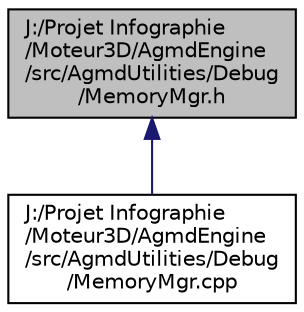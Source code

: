 digraph "J:/Projet Infographie/Moteur3D/AgmdEngine/src/AgmdUtilities/Debug/MemoryMgr.h"
{
  edge [fontname="Helvetica",fontsize="10",labelfontname="Helvetica",labelfontsize="10"];
  node [fontname="Helvetica",fontsize="10",shape=record];
  Node1 [label="J:/Projet Infographie\l/Moteur3D/AgmdEngine\l/src/AgmdUtilities/Debug\l/MemoryMgr.h",height=0.2,width=0.4,color="black", fillcolor="grey75", style="filled" fontcolor="black"];
  Node1 -> Node2 [dir="back",color="midnightblue",fontsize="10",style="solid",fontname="Helvetica"];
  Node2 [label="J:/Projet Infographie\l/Moteur3D/AgmdEngine\l/src/AgmdUtilities/Debug\l/MemoryMgr.cpp",height=0.2,width=0.4,color="black", fillcolor="white", style="filled",URL="$_memory_mgr_8cpp.html"];
}
